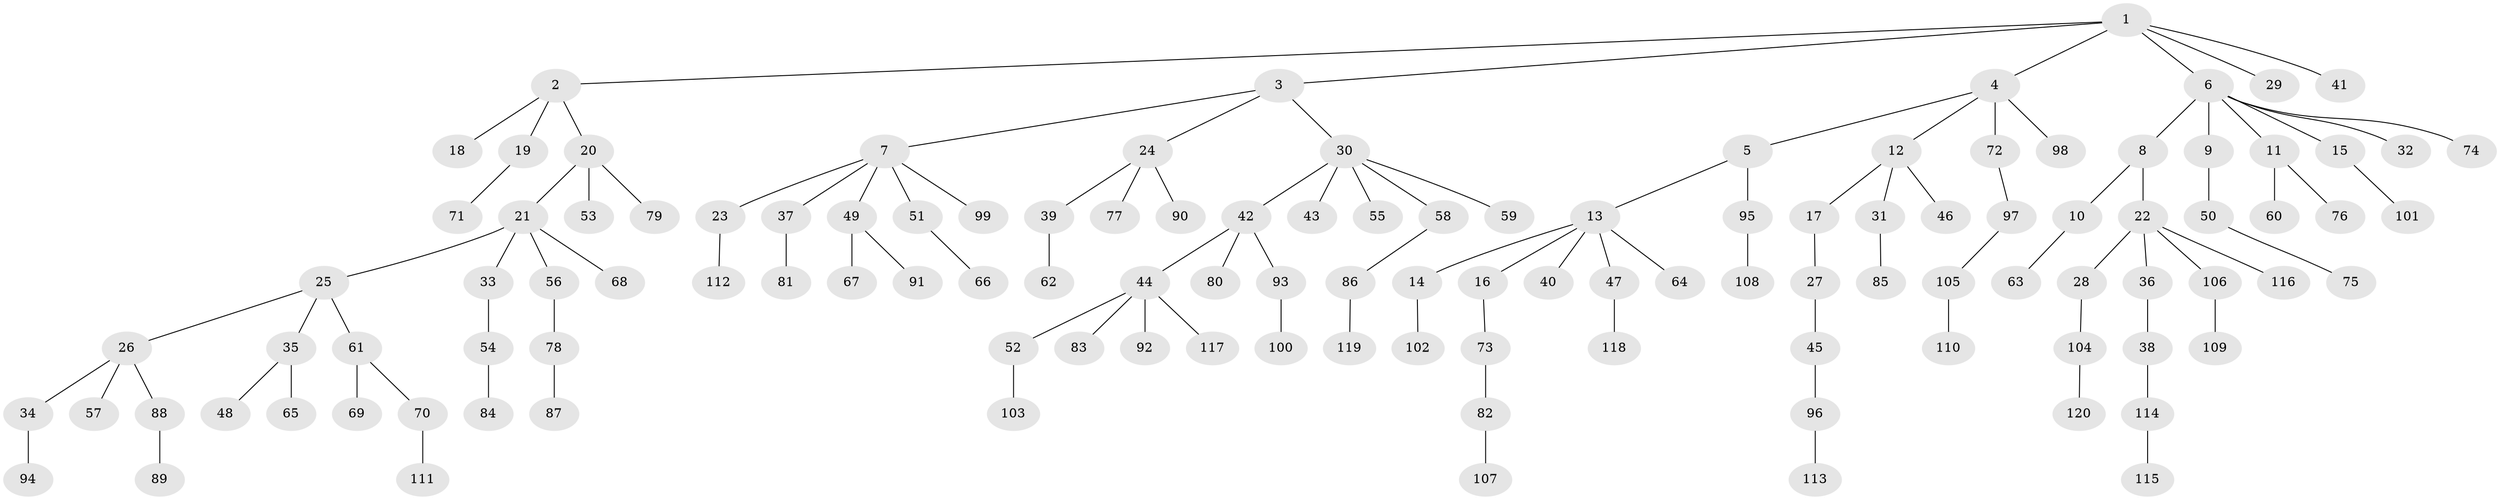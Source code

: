 // Generated by graph-tools (version 1.1) at 2025/26/03/09/25 03:26:29]
// undirected, 120 vertices, 119 edges
graph export_dot {
graph [start="1"]
  node [color=gray90,style=filled];
  1;
  2;
  3;
  4;
  5;
  6;
  7;
  8;
  9;
  10;
  11;
  12;
  13;
  14;
  15;
  16;
  17;
  18;
  19;
  20;
  21;
  22;
  23;
  24;
  25;
  26;
  27;
  28;
  29;
  30;
  31;
  32;
  33;
  34;
  35;
  36;
  37;
  38;
  39;
  40;
  41;
  42;
  43;
  44;
  45;
  46;
  47;
  48;
  49;
  50;
  51;
  52;
  53;
  54;
  55;
  56;
  57;
  58;
  59;
  60;
  61;
  62;
  63;
  64;
  65;
  66;
  67;
  68;
  69;
  70;
  71;
  72;
  73;
  74;
  75;
  76;
  77;
  78;
  79;
  80;
  81;
  82;
  83;
  84;
  85;
  86;
  87;
  88;
  89;
  90;
  91;
  92;
  93;
  94;
  95;
  96;
  97;
  98;
  99;
  100;
  101;
  102;
  103;
  104;
  105;
  106;
  107;
  108;
  109;
  110;
  111;
  112;
  113;
  114;
  115;
  116;
  117;
  118;
  119;
  120;
  1 -- 2;
  1 -- 3;
  1 -- 4;
  1 -- 6;
  1 -- 29;
  1 -- 41;
  2 -- 18;
  2 -- 19;
  2 -- 20;
  3 -- 7;
  3 -- 24;
  3 -- 30;
  4 -- 5;
  4 -- 12;
  4 -- 72;
  4 -- 98;
  5 -- 13;
  5 -- 95;
  6 -- 8;
  6 -- 9;
  6 -- 11;
  6 -- 15;
  6 -- 32;
  6 -- 74;
  7 -- 23;
  7 -- 37;
  7 -- 49;
  7 -- 51;
  7 -- 99;
  8 -- 10;
  8 -- 22;
  9 -- 50;
  10 -- 63;
  11 -- 60;
  11 -- 76;
  12 -- 17;
  12 -- 31;
  12 -- 46;
  13 -- 14;
  13 -- 16;
  13 -- 40;
  13 -- 47;
  13 -- 64;
  14 -- 102;
  15 -- 101;
  16 -- 73;
  17 -- 27;
  19 -- 71;
  20 -- 21;
  20 -- 53;
  20 -- 79;
  21 -- 25;
  21 -- 33;
  21 -- 56;
  21 -- 68;
  22 -- 28;
  22 -- 36;
  22 -- 106;
  22 -- 116;
  23 -- 112;
  24 -- 39;
  24 -- 77;
  24 -- 90;
  25 -- 26;
  25 -- 35;
  25 -- 61;
  26 -- 34;
  26 -- 57;
  26 -- 88;
  27 -- 45;
  28 -- 104;
  30 -- 42;
  30 -- 43;
  30 -- 55;
  30 -- 58;
  30 -- 59;
  31 -- 85;
  33 -- 54;
  34 -- 94;
  35 -- 48;
  35 -- 65;
  36 -- 38;
  37 -- 81;
  38 -- 114;
  39 -- 62;
  42 -- 44;
  42 -- 80;
  42 -- 93;
  44 -- 52;
  44 -- 83;
  44 -- 92;
  44 -- 117;
  45 -- 96;
  47 -- 118;
  49 -- 67;
  49 -- 91;
  50 -- 75;
  51 -- 66;
  52 -- 103;
  54 -- 84;
  56 -- 78;
  58 -- 86;
  61 -- 69;
  61 -- 70;
  70 -- 111;
  72 -- 97;
  73 -- 82;
  78 -- 87;
  82 -- 107;
  86 -- 119;
  88 -- 89;
  93 -- 100;
  95 -- 108;
  96 -- 113;
  97 -- 105;
  104 -- 120;
  105 -- 110;
  106 -- 109;
  114 -- 115;
}
